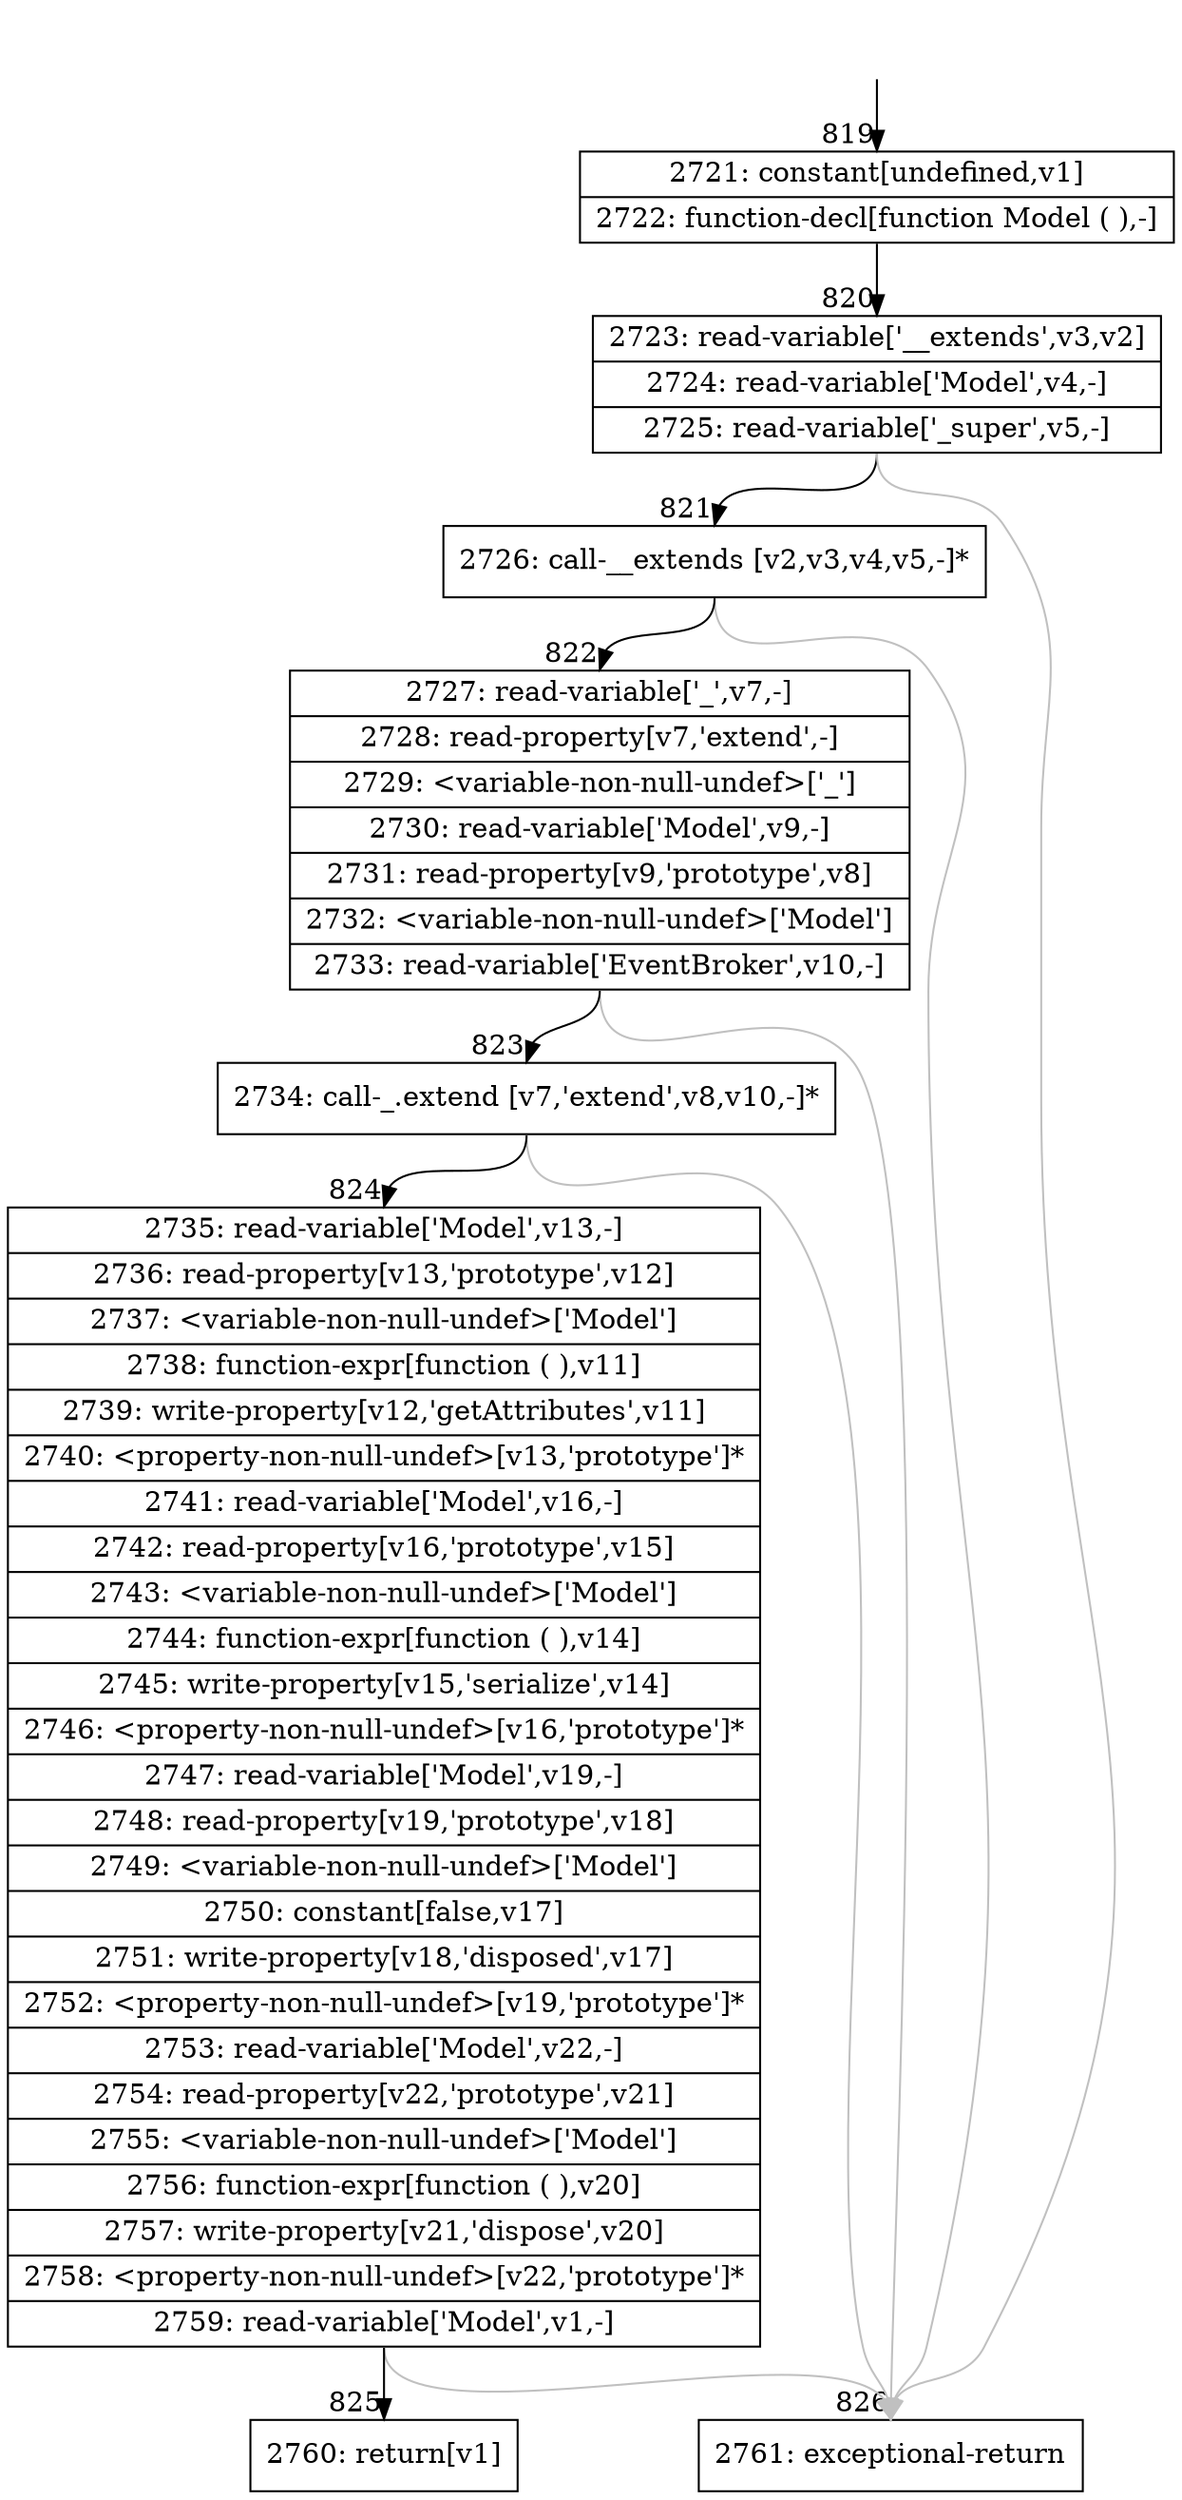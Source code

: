 digraph {
rankdir="TD"
BB_entry69[shape=none,label=""];
BB_entry69 -> BB819 [tailport=s, headport=n, headlabel="    819"]
BB819 [shape=record label="{2721: constant[undefined,v1]|2722: function-decl[function Model ( ),-]}" ] 
BB819 -> BB820 [tailport=s, headport=n, headlabel="      820"]
BB820 [shape=record label="{2723: read-variable['__extends',v3,v2]|2724: read-variable['Model',v4,-]|2725: read-variable['_super',v5,-]}" ] 
BB820 -> BB821 [tailport=s, headport=n, headlabel="      821"]
BB820 -> BB826 [tailport=s, headport=n, color=gray, headlabel="      826"]
BB821 [shape=record label="{2726: call-__extends [v2,v3,v4,v5,-]*}" ] 
BB821 -> BB822 [tailport=s, headport=n, headlabel="      822"]
BB821 -> BB826 [tailport=s, headport=n, color=gray]
BB822 [shape=record label="{2727: read-variable['_',v7,-]|2728: read-property[v7,'extend',-]|2729: \<variable-non-null-undef\>['_']|2730: read-variable['Model',v9,-]|2731: read-property[v9,'prototype',v8]|2732: \<variable-non-null-undef\>['Model']|2733: read-variable['EventBroker',v10,-]}" ] 
BB822 -> BB823 [tailport=s, headport=n, headlabel="      823"]
BB822 -> BB826 [tailport=s, headport=n, color=gray]
BB823 [shape=record label="{2734: call-_.extend [v7,'extend',v8,v10,-]*}" ] 
BB823 -> BB824 [tailport=s, headport=n, headlabel="      824"]
BB823 -> BB826 [tailport=s, headport=n, color=gray]
BB824 [shape=record label="{2735: read-variable['Model',v13,-]|2736: read-property[v13,'prototype',v12]|2737: \<variable-non-null-undef\>['Model']|2738: function-expr[function ( ),v11]|2739: write-property[v12,'getAttributes',v11]|2740: \<property-non-null-undef\>[v13,'prototype']*|2741: read-variable['Model',v16,-]|2742: read-property[v16,'prototype',v15]|2743: \<variable-non-null-undef\>['Model']|2744: function-expr[function ( ),v14]|2745: write-property[v15,'serialize',v14]|2746: \<property-non-null-undef\>[v16,'prototype']*|2747: read-variable['Model',v19,-]|2748: read-property[v19,'prototype',v18]|2749: \<variable-non-null-undef\>['Model']|2750: constant[false,v17]|2751: write-property[v18,'disposed',v17]|2752: \<property-non-null-undef\>[v19,'prototype']*|2753: read-variable['Model',v22,-]|2754: read-property[v22,'prototype',v21]|2755: \<variable-non-null-undef\>['Model']|2756: function-expr[function ( ),v20]|2757: write-property[v21,'dispose',v20]|2758: \<property-non-null-undef\>[v22,'prototype']*|2759: read-variable['Model',v1,-]}" ] 
BB824 -> BB825 [tailport=s, headport=n, headlabel="      825"]
BB824 -> BB826 [tailport=s, headport=n, color=gray]
BB825 [shape=record label="{2760: return[v1]}" ] 
BB826 [shape=record label="{2761: exceptional-return}" ] 
//#$~ 784
}
